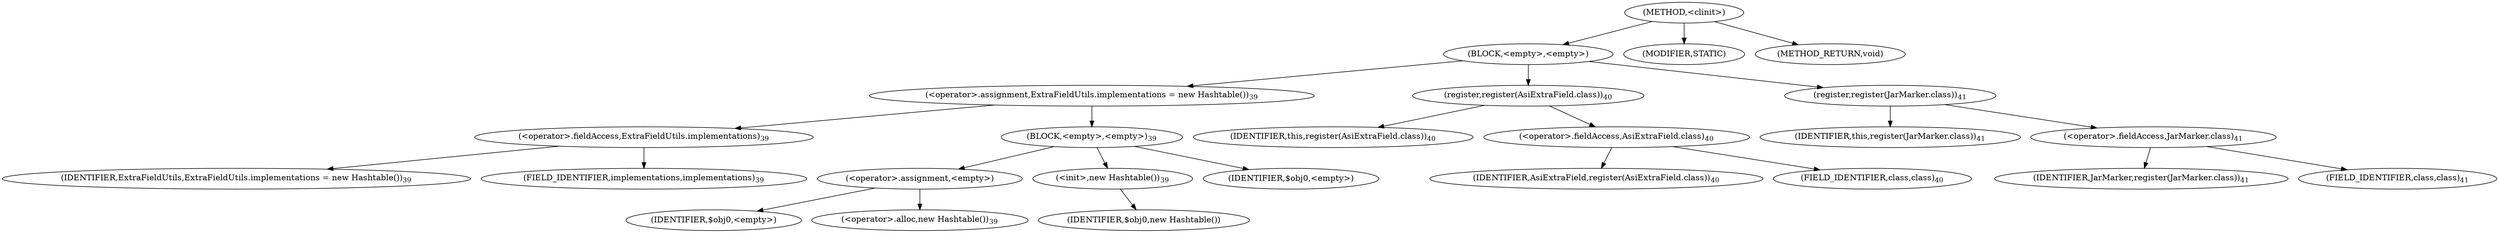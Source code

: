 digraph "&lt;clinit&gt;" {  
"486" [label = <(METHOD,&lt;clinit&gt;)> ]
"487" [label = <(BLOCK,&lt;empty&gt;,&lt;empty&gt;)> ]
"488" [label = <(&lt;operator&gt;.assignment,ExtraFieldUtils.implementations = new Hashtable())<SUB>39</SUB>> ]
"489" [label = <(&lt;operator&gt;.fieldAccess,ExtraFieldUtils.implementations)<SUB>39</SUB>> ]
"490" [label = <(IDENTIFIER,ExtraFieldUtils,ExtraFieldUtils.implementations = new Hashtable())<SUB>39</SUB>> ]
"491" [label = <(FIELD_IDENTIFIER,implementations,implementations)<SUB>39</SUB>> ]
"492" [label = <(BLOCK,&lt;empty&gt;,&lt;empty&gt;)<SUB>39</SUB>> ]
"493" [label = <(&lt;operator&gt;.assignment,&lt;empty&gt;)> ]
"494" [label = <(IDENTIFIER,$obj0,&lt;empty&gt;)> ]
"495" [label = <(&lt;operator&gt;.alloc,new Hashtable())<SUB>39</SUB>> ]
"496" [label = <(&lt;init&gt;,new Hashtable())<SUB>39</SUB>> ]
"497" [label = <(IDENTIFIER,$obj0,new Hashtable())> ]
"498" [label = <(IDENTIFIER,$obj0,&lt;empty&gt;)> ]
"499" [label = <(register,register(AsiExtraField.class))<SUB>40</SUB>> ]
"500" [label = <(IDENTIFIER,this,register(AsiExtraField.class))<SUB>40</SUB>> ]
"501" [label = <(&lt;operator&gt;.fieldAccess,AsiExtraField.class)<SUB>40</SUB>> ]
"502" [label = <(IDENTIFIER,AsiExtraField,register(AsiExtraField.class))<SUB>40</SUB>> ]
"503" [label = <(FIELD_IDENTIFIER,class,class)<SUB>40</SUB>> ]
"504" [label = <(register,register(JarMarker.class))<SUB>41</SUB>> ]
"505" [label = <(IDENTIFIER,this,register(JarMarker.class))<SUB>41</SUB>> ]
"506" [label = <(&lt;operator&gt;.fieldAccess,JarMarker.class)<SUB>41</SUB>> ]
"507" [label = <(IDENTIFIER,JarMarker,register(JarMarker.class))<SUB>41</SUB>> ]
"508" [label = <(FIELD_IDENTIFIER,class,class)<SUB>41</SUB>> ]
"509" [label = <(MODIFIER,STATIC)> ]
"510" [label = <(METHOD_RETURN,void)> ]
  "486" -> "487" 
  "486" -> "509" 
  "486" -> "510" 
  "487" -> "488" 
  "487" -> "499" 
  "487" -> "504" 
  "488" -> "489" 
  "488" -> "492" 
  "489" -> "490" 
  "489" -> "491" 
  "492" -> "493" 
  "492" -> "496" 
  "492" -> "498" 
  "493" -> "494" 
  "493" -> "495" 
  "496" -> "497" 
  "499" -> "500" 
  "499" -> "501" 
  "501" -> "502" 
  "501" -> "503" 
  "504" -> "505" 
  "504" -> "506" 
  "506" -> "507" 
  "506" -> "508" 
}
